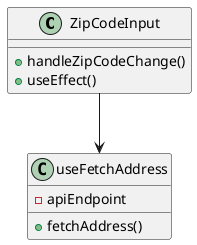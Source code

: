 @startuml
class ZipCodeInput {
  +handleZipCodeChange()
  +useEffect()
}
class useFetchAddress {
  +fetchAddress()
  -apiEndpoint
}
ZipCodeInput --> useFetchAddress
@enduml
